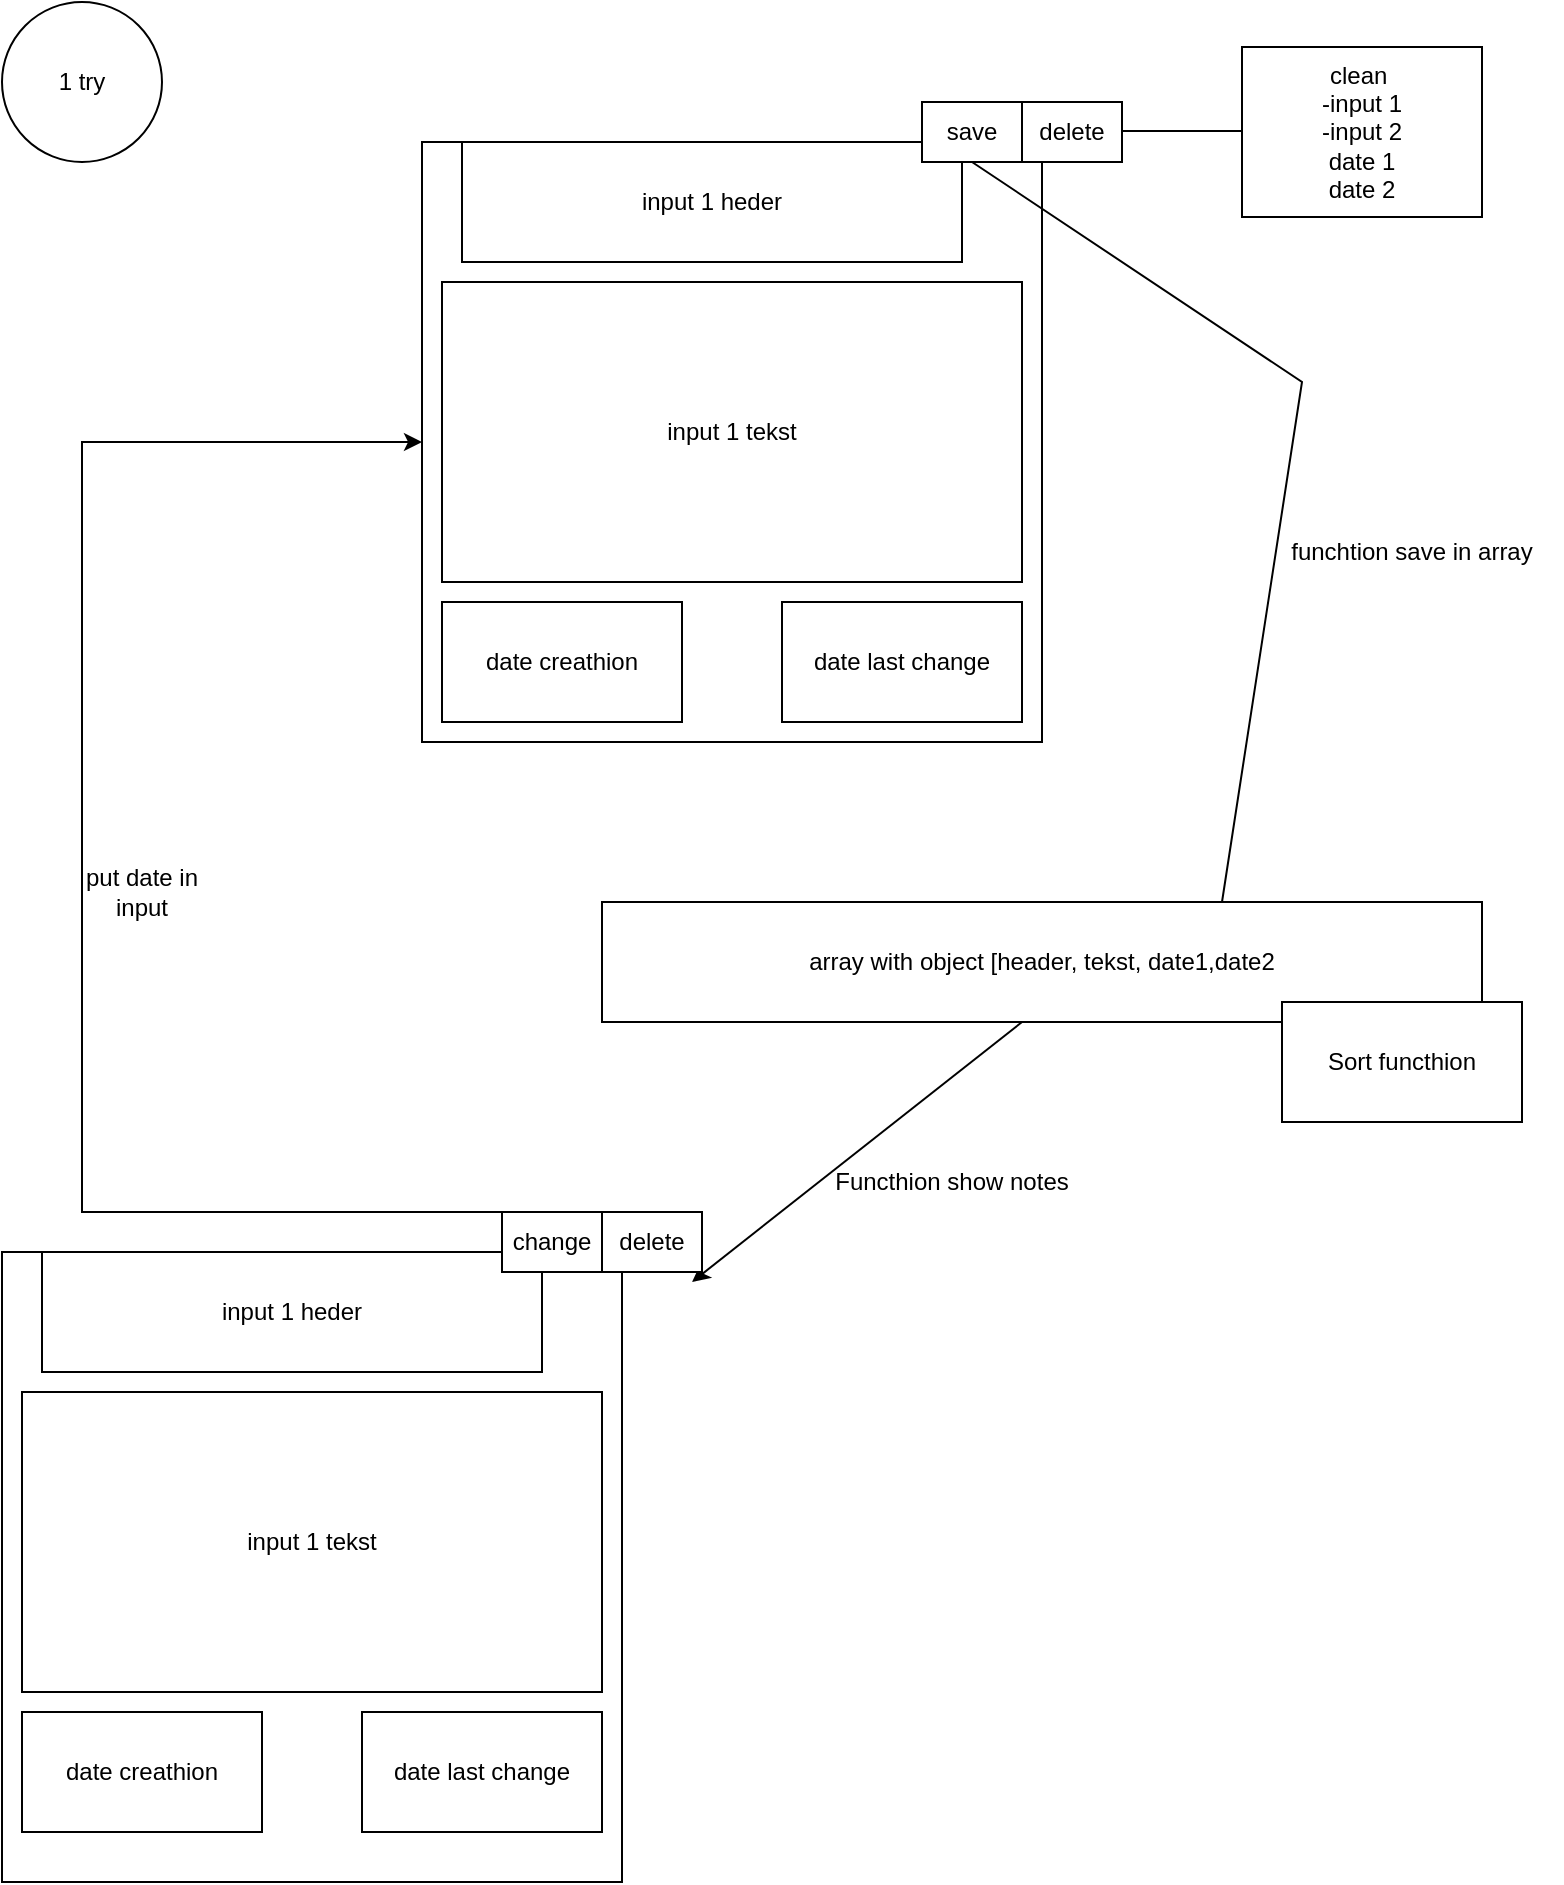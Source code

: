 <mxfile version="22.1.0" type="device">
  <diagram name="Страница — 1" id="05_mMnpTA4oAyFnMqN2C">
    <mxGraphModel dx="1562" dy="938" grid="1" gridSize="10" guides="1" tooltips="1" connect="1" arrows="1" fold="1" page="1" pageScale="1" pageWidth="827" pageHeight="1169" math="0" shadow="0">
      <root>
        <mxCell id="0" />
        <mxCell id="1" parent="0" />
        <mxCell id="aRq2Ite3i-hV6_ttZPyy-1" value="" style="rounded=0;whiteSpace=wrap;html=1;" parent="1" vertex="1">
          <mxGeometry x="240" y="80" width="310" height="300" as="geometry" />
        </mxCell>
        <mxCell id="aRq2Ite3i-hV6_ttZPyy-2" value="input 1 heder" style="rounded=0;whiteSpace=wrap;html=1;" parent="1" vertex="1">
          <mxGeometry x="260" y="80" width="250" height="60" as="geometry" />
        </mxCell>
        <mxCell id="aRq2Ite3i-hV6_ttZPyy-3" value="input 1 tekst&lt;br&gt;" style="rounded=0;whiteSpace=wrap;html=1;" parent="1" vertex="1">
          <mxGeometry x="250" y="150" width="290" height="150" as="geometry" />
        </mxCell>
        <mxCell id="aRq2Ite3i-hV6_ttZPyy-4" value="date creathion" style="rounded=0;whiteSpace=wrap;html=1;" parent="1" vertex="1">
          <mxGeometry x="250" y="310" width="120" height="60" as="geometry" />
        </mxCell>
        <mxCell id="aRq2Ite3i-hV6_ttZPyy-5" value="date last change" style="rounded=0;whiteSpace=wrap;html=1;" parent="1" vertex="1">
          <mxGeometry x="420" y="310" width="120" height="60" as="geometry" />
        </mxCell>
        <mxCell id="aRq2Ite3i-hV6_ttZPyy-6" value="delete" style="rounded=0;whiteSpace=wrap;html=1;" parent="1" vertex="1">
          <mxGeometry x="540" y="60" width="50" height="30" as="geometry" />
        </mxCell>
        <mxCell id="aRq2Ite3i-hV6_ttZPyy-7" value="save" style="rounded=0;whiteSpace=wrap;html=1;" parent="1" vertex="1">
          <mxGeometry x="490" y="60" width="50" height="30" as="geometry" />
        </mxCell>
        <mxCell id="aRq2Ite3i-hV6_ttZPyy-8" value="clean&amp;nbsp;&lt;br&gt;-input 1&lt;br&gt;-input 2&lt;br&gt;date 1&lt;br&gt;date 2" style="rounded=0;whiteSpace=wrap;html=1;" parent="1" vertex="1">
          <mxGeometry x="650" y="32.5" width="120" height="85" as="geometry" />
        </mxCell>
        <mxCell id="aRq2Ite3i-hV6_ttZPyy-9" value="" style="endArrow=none;html=1;rounded=0;" parent="1" edge="1">
          <mxGeometry width="50" height="50" relative="1" as="geometry">
            <mxPoint x="590" y="74.5" as="sourcePoint" />
            <mxPoint x="650" y="74.5" as="targetPoint" />
            <Array as="points">
              <mxPoint x="620" y="74.5" />
            </Array>
          </mxGeometry>
        </mxCell>
        <mxCell id="aRq2Ite3i-hV6_ttZPyy-10" value="" style="endArrow=none;html=1;rounded=0;entryX=0.5;entryY=1;entryDx=0;entryDy=0;" parent="1" target="aRq2Ite3i-hV6_ttZPyy-7" edge="1">
          <mxGeometry width="50" height="50" relative="1" as="geometry">
            <mxPoint x="640" y="460" as="sourcePoint" />
            <mxPoint x="765" y="180" as="targetPoint" />
            <Array as="points">
              <mxPoint x="680" y="200" />
            </Array>
          </mxGeometry>
        </mxCell>
        <mxCell id="aRq2Ite3i-hV6_ttZPyy-11" value="array with object [header, tekst, date1,date2" style="rounded=0;whiteSpace=wrap;html=1;" parent="1" vertex="1">
          <mxGeometry x="330" y="460" width="440" height="60" as="geometry" />
        </mxCell>
        <mxCell id="aRq2Ite3i-hV6_ttZPyy-15" value="" style="endArrow=classic;html=1;rounded=0;" parent="1" edge="1">
          <mxGeometry width="50" height="50" relative="1" as="geometry">
            <mxPoint x="540" y="520" as="sourcePoint" />
            <mxPoint x="375" y="650" as="targetPoint" />
          </mxGeometry>
        </mxCell>
        <mxCell id="aRq2Ite3i-hV6_ttZPyy-16" value="Functhion show notes&lt;br&gt;" style="text;html=1;strokeColor=none;fillColor=none;align=center;verticalAlign=middle;whiteSpace=wrap;rounded=0;" parent="1" vertex="1">
          <mxGeometry x="430" y="585" width="150" height="30" as="geometry" />
        </mxCell>
        <mxCell id="aRq2Ite3i-hV6_ttZPyy-17" value="funchtion save in array&lt;br&gt;" style="text;html=1;strokeColor=none;fillColor=none;align=center;verticalAlign=middle;whiteSpace=wrap;rounded=0;" parent="1" vertex="1">
          <mxGeometry x="660" y="270" width="150" height="30" as="geometry" />
        </mxCell>
        <mxCell id="aRq2Ite3i-hV6_ttZPyy-18" value="" style="rounded=0;whiteSpace=wrap;html=1;" parent="1" vertex="1">
          <mxGeometry x="30" y="635" width="310" height="315" as="geometry" />
        </mxCell>
        <mxCell id="aRq2Ite3i-hV6_ttZPyy-19" value="input 1 heder" style="rounded=0;whiteSpace=wrap;html=1;" parent="1" vertex="1">
          <mxGeometry x="50" y="635" width="250" height="60" as="geometry" />
        </mxCell>
        <mxCell id="aRq2Ite3i-hV6_ttZPyy-20" value="input 1 tekst&lt;br&gt;" style="rounded=0;whiteSpace=wrap;html=1;" parent="1" vertex="1">
          <mxGeometry x="40" y="705" width="290" height="150" as="geometry" />
        </mxCell>
        <mxCell id="aRq2Ite3i-hV6_ttZPyy-21" value="date creathion" style="rounded=0;whiteSpace=wrap;html=1;" parent="1" vertex="1">
          <mxGeometry x="40" y="865" width="120" height="60" as="geometry" />
        </mxCell>
        <mxCell id="aRq2Ite3i-hV6_ttZPyy-22" value="date last change" style="rounded=0;whiteSpace=wrap;html=1;" parent="1" vertex="1">
          <mxGeometry x="210" y="865" width="120" height="60" as="geometry" />
        </mxCell>
        <mxCell id="aRq2Ite3i-hV6_ttZPyy-23" value="delete" style="rounded=0;whiteSpace=wrap;html=1;" parent="1" vertex="1">
          <mxGeometry x="330" y="615" width="50" height="30" as="geometry" />
        </mxCell>
        <mxCell id="aRq2Ite3i-hV6_ttZPyy-26" style="edgeStyle=orthogonalEdgeStyle;rounded=0;orthogonalLoop=1;jettySize=auto;html=1;exitX=0.5;exitY=0;exitDx=0;exitDy=0;entryX=0;entryY=0.5;entryDx=0;entryDy=0;" parent="1" source="aRq2Ite3i-hV6_ttZPyy-24" target="aRq2Ite3i-hV6_ttZPyy-1" edge="1">
          <mxGeometry relative="1" as="geometry">
            <mxPoint x="70" y="290" as="targetPoint" />
            <Array as="points">
              <mxPoint x="70" y="615" />
              <mxPoint x="70" y="230" />
            </Array>
          </mxGeometry>
        </mxCell>
        <mxCell id="aRq2Ite3i-hV6_ttZPyy-24" value="change" style="rounded=0;whiteSpace=wrap;html=1;" parent="1" vertex="1">
          <mxGeometry x="280" y="615" width="50" height="30" as="geometry" />
        </mxCell>
        <mxCell id="aRq2Ite3i-hV6_ttZPyy-27" value="put date in input" style="text;html=1;strokeColor=none;fillColor=none;align=center;verticalAlign=middle;whiteSpace=wrap;rounded=0;" parent="1" vertex="1">
          <mxGeometry x="70" y="440" width="60" height="30" as="geometry" />
        </mxCell>
        <mxCell id="aRq2Ite3i-hV6_ttZPyy-28" value="Sort functhion" style="rounded=0;whiteSpace=wrap;html=1;" parent="1" vertex="1">
          <mxGeometry x="670" y="510" width="120" height="60" as="geometry" />
        </mxCell>
        <mxCell id="IviMxUQEyEAtgrC6rzhK-3" value="1 try" style="ellipse;whiteSpace=wrap;html=1;aspect=fixed;" vertex="1" parent="1">
          <mxGeometry x="30" y="10" width="80" height="80" as="geometry" />
        </mxCell>
      </root>
    </mxGraphModel>
  </diagram>
</mxfile>
